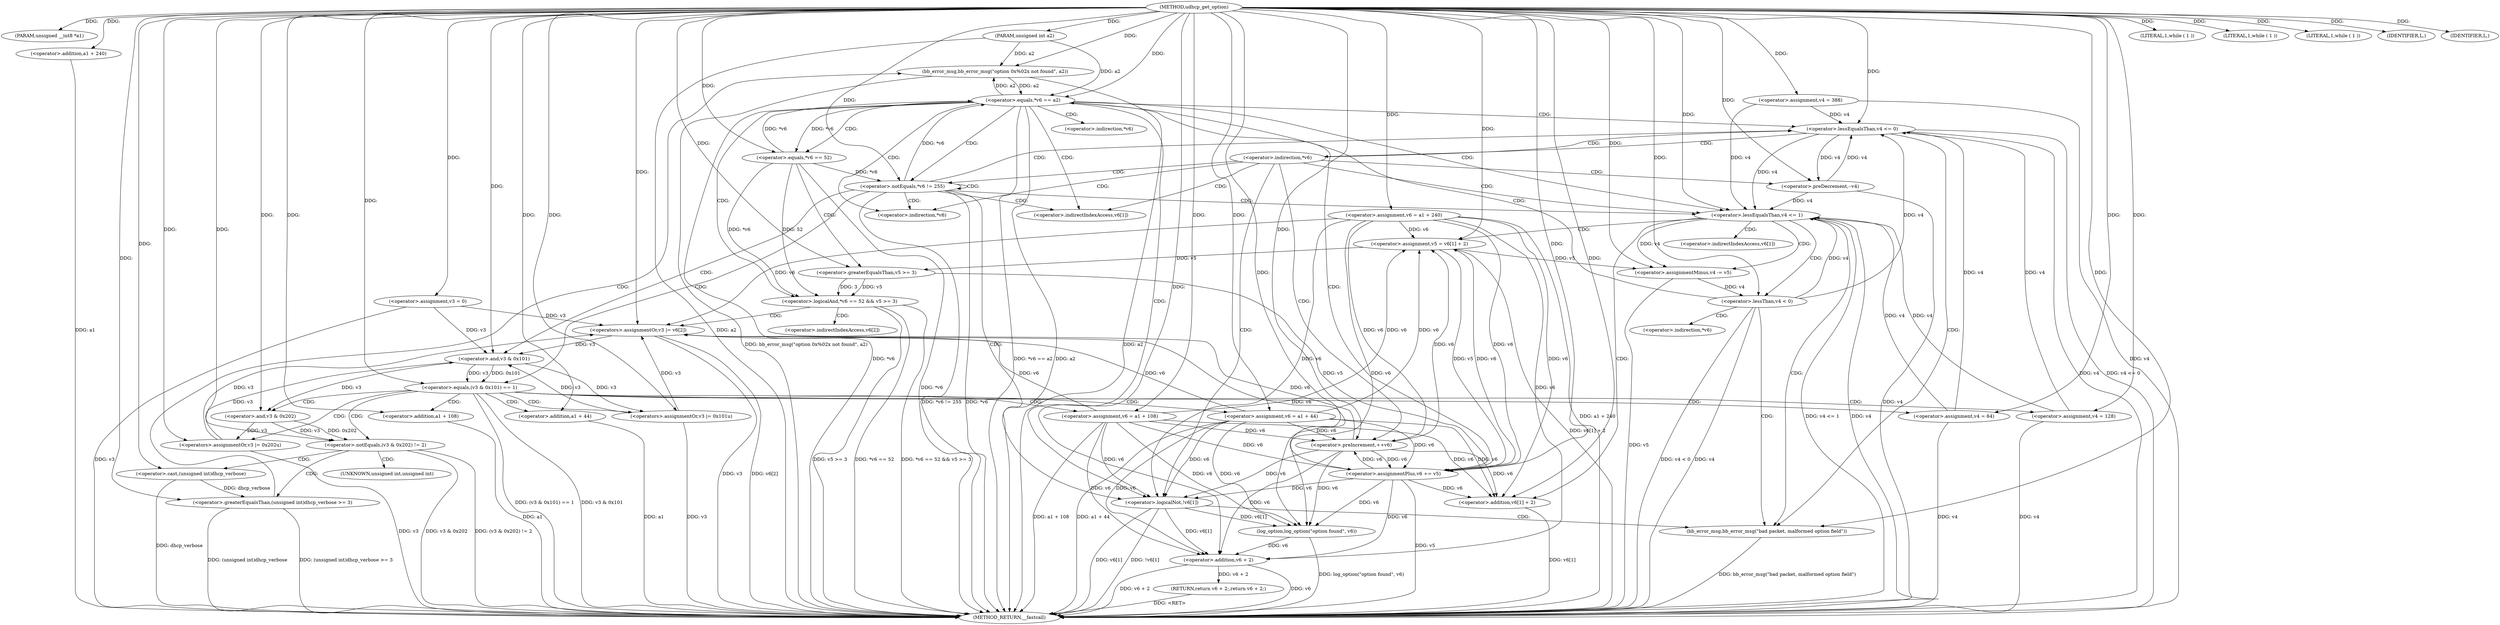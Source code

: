digraph udhcp_get_option {  
"1000105" [label = "(METHOD,udhcp_get_option)" ]
"1000260" [label = "(METHOD_RETURN,__fastcall)" ]
"1000106" [label = "(PARAM,unsigned __int8 *a1)" ]
"1000107" [label = "(PARAM,unsigned int a2)" ]
"1000113" [label = "(<operator>.assignment,v3 = 0)" ]
"1000116" [label = "(<operator>.assignment,v6 = a1 + 240)" ]
"1000118" [label = "(<operator>.addition,a1 + 240)" ]
"1000121" [label = "(<operator>.assignment,v4 = 388)" ]
"1000125" [label = "(LITERAL,1,while ( 1 ))" ]
"1000128" [label = "(LITERAL,1,while ( 1 ))" ]
"1000131" [label = "(LITERAL,1,while ( 1 ))" ]
"1000134" [label = "(<operator>.lessEqualsThan,v4 <= 0)" ]
"1000142" [label = "(<operator>.preDecrement,--v4)" ]
"1000144" [label = "(<operator>.preIncrement,++v6)" ]
"1000147" [label = "(<operator>.notEquals,*v6 != 255)" ]
"1000153" [label = "(<operator>.equals,(v3 & 0x101) == 1)" ]
"1000154" [label = "(<operator>.and,v3 & 0x101)" ]
"1000159" [label = "(<operators>.assignmentOr,v3 |= 0x101u)" ]
"1000162" [label = "(<operator>.assignment,v6 = a1 + 108)" ]
"1000164" [label = "(<operator>.addition,a1 + 108)" ]
"1000167" [label = "(<operator>.assignment,v4 = 128)" ]
"1000173" [label = "(<operator>.notEquals,(v3 & 0x202) != 2)" ]
"1000174" [label = "(<operator>.and,v3 & 0x202)" ]
"1000180" [label = "(<operator>.greaterEqualsThan,(unsigned int)dhcp_verbose >= 3)" ]
"1000181" [label = "(<operator>.cast,(unsigned int)dhcp_verbose)" ]
"1000185" [label = "(bb_error_msg,bb_error_msg(\"option 0x%02x not found\", a2))" ]
"1000188" [label = "(IDENTIFIER,L,)" ]
"1000189" [label = "(<operators>.assignmentOr,v3 |= 0x202u)" ]
"1000192" [label = "(<operator>.assignment,v6 = a1 + 44)" ]
"1000194" [label = "(<operator>.addition,a1 + 44)" ]
"1000197" [label = "(<operator>.assignment,v4 = 64)" ]
"1000201" [label = "(<operator>.lessEqualsThan,v4 <= 1)" ]
"1000205" [label = "(<operator>.assignment,v5 = v6[1] + 2)" ]
"1000207" [label = "(<operator>.addition,v6[1] + 2)" ]
"1000212" [label = "(<operator>.assignmentMinus,v4 -= v5)" ]
"1000216" [label = "(<operator>.lessThan,v4 < 0)" ]
"1000221" [label = "(<operator>.equals,*v6 == a2)" ]
"1000227" [label = "(<operator>.logicalAnd,*v6 == 52 && v5 >= 3)" ]
"1000228" [label = "(<operator>.equals,*v6 == 52)" ]
"1000232" [label = "(<operator>.greaterEqualsThan,v5 >= 3)" ]
"1000235" [label = "(<operators>.assignmentOr,v3 |= v6[2])" ]
"1000240" [label = "(<operator>.assignmentPlus,v6 += v5)" ]
"1000244" [label = "(<operator>.logicalNot,!v6[1])" ]
"1000250" [label = "(bb_error_msg,bb_error_msg(\"bad packet, malformed option field\"))" ]
"1000252" [label = "(IDENTIFIER,L,)" ]
"1000253" [label = "(log_option,log_option(\"option found\", v6))" ]
"1000256" [label = "(RETURN,return v6 + 2;,return v6 + 2;)" ]
"1000257" [label = "(<operator>.addition,v6 + 2)" ]
"1000139" [label = "(<operator>.indirection,*v6)" ]
"1000148" [label = "(<operator>.indirection,*v6)" ]
"1000182" [label = "(UNKNOWN,unsigned int,unsigned int)" ]
"1000208" [label = "(<operator>.indirectIndexAccess,v6[1])" ]
"1000222" [label = "(<operator>.indirection,*v6)" ]
"1000229" [label = "(<operator>.indirection,*v6)" ]
"1000237" [label = "(<operator>.indirectIndexAccess,v6[2])" ]
"1000245" [label = "(<operator>.indirectIndexAccess,v6[1])" ]
  "1000256" -> "1000260"  [ label = "DDG: <RET>"] 
  "1000173" -> "1000260"  [ label = "DDG: v3 & 0x202"] 
  "1000216" -> "1000260"  [ label = "DDG: v4"] 
  "1000134" -> "1000260"  [ label = "DDG: v4 <= 0"] 
  "1000197" -> "1000260"  [ label = "DDG: v4"] 
  "1000201" -> "1000260"  [ label = "DDG: v4 <= 1"] 
  "1000240" -> "1000260"  [ label = "DDG: v5"] 
  "1000180" -> "1000260"  [ label = "DDG: (unsigned int)dhcp_verbose"] 
  "1000162" -> "1000260"  [ label = "DDG: a1 + 108"] 
  "1000192" -> "1000260"  [ label = "DDG: a1 + 44"] 
  "1000142" -> "1000260"  [ label = "DDG: v4"] 
  "1000107" -> "1000260"  [ label = "DDG: a2"] 
  "1000244" -> "1000260"  [ label = "DDG: !v6[1]"] 
  "1000116" -> "1000260"  [ label = "DDG: a1 + 240"] 
  "1000121" -> "1000260"  [ label = "DDG: v4"] 
  "1000257" -> "1000260"  [ label = "DDG: v6"] 
  "1000228" -> "1000260"  [ label = "DDG: *v6"] 
  "1000221" -> "1000260"  [ label = "DDG: *v6 == a2"] 
  "1000212" -> "1000260"  [ label = "DDG: v5"] 
  "1000118" -> "1000260"  [ label = "DDG: a1"] 
  "1000250" -> "1000260"  [ label = "DDG: bb_error_msg(\"bad packet, malformed option field\")"] 
  "1000181" -> "1000260"  [ label = "DDG: dhcp_verbose"] 
  "1000227" -> "1000260"  [ label = "DDG: *v6 == 52 && v5 >= 3"] 
  "1000153" -> "1000260"  [ label = "DDG: (v3 & 0x101) == 1"] 
  "1000221" -> "1000260"  [ label = "DDG: a2"] 
  "1000180" -> "1000260"  [ label = "DDG: (unsigned int)dhcp_verbose >= 3"] 
  "1000147" -> "1000260"  [ label = "DDG: *v6 != 255"] 
  "1000147" -> "1000260"  [ label = "DDG: *v6"] 
  "1000253" -> "1000260"  [ label = "DDG: log_option(\"option found\", v6)"] 
  "1000235" -> "1000260"  [ label = "DDG: v3"] 
  "1000189" -> "1000260"  [ label = "DDG: v3"] 
  "1000235" -> "1000260"  [ label = "DDG: v6[2]"] 
  "1000227" -> "1000260"  [ label = "DDG: v5 >= 3"] 
  "1000185" -> "1000260"  [ label = "DDG: bb_error_msg(\"option 0x%02x not found\", a2)"] 
  "1000205" -> "1000260"  [ label = "DDG: v6[1] + 2"] 
  "1000221" -> "1000260"  [ label = "DDG: *v6"] 
  "1000257" -> "1000260"  [ label = "DDG: v6 + 2"] 
  "1000207" -> "1000260"  [ label = "DDG: v6[1]"] 
  "1000134" -> "1000260"  [ label = "DDG: v4"] 
  "1000185" -> "1000260"  [ label = "DDG: a2"] 
  "1000227" -> "1000260"  [ label = "DDG: *v6 == 52"] 
  "1000113" -> "1000260"  [ label = "DDG: v3"] 
  "1000216" -> "1000260"  [ label = "DDG: v4 < 0"] 
  "1000173" -> "1000260"  [ label = "DDG: (v3 & 0x202) != 2"] 
  "1000159" -> "1000260"  [ label = "DDG: v3"] 
  "1000194" -> "1000260"  [ label = "DDG: a1"] 
  "1000201" -> "1000260"  [ label = "DDG: v4"] 
  "1000153" -> "1000260"  [ label = "DDG: v3 & 0x101"] 
  "1000244" -> "1000260"  [ label = "DDG: v6[1]"] 
  "1000167" -> "1000260"  [ label = "DDG: v4"] 
  "1000164" -> "1000260"  [ label = "DDG: a1"] 
  "1000105" -> "1000106"  [ label = "DDG: "] 
  "1000105" -> "1000107"  [ label = "DDG: "] 
  "1000105" -> "1000113"  [ label = "DDG: "] 
  "1000105" -> "1000116"  [ label = "DDG: "] 
  "1000105" -> "1000118"  [ label = "DDG: "] 
  "1000105" -> "1000121"  [ label = "DDG: "] 
  "1000105" -> "1000125"  [ label = "DDG: "] 
  "1000105" -> "1000128"  [ label = "DDG: "] 
  "1000105" -> "1000131"  [ label = "DDG: "] 
  "1000142" -> "1000134"  [ label = "DDG: v4"] 
  "1000121" -> "1000134"  [ label = "DDG: v4"] 
  "1000216" -> "1000134"  [ label = "DDG: v4"] 
  "1000197" -> "1000134"  [ label = "DDG: v4"] 
  "1000167" -> "1000134"  [ label = "DDG: v4"] 
  "1000105" -> "1000134"  [ label = "DDG: "] 
  "1000134" -> "1000142"  [ label = "DDG: v4"] 
  "1000105" -> "1000142"  [ label = "DDG: "] 
  "1000240" -> "1000144"  [ label = "DDG: v6"] 
  "1000192" -> "1000144"  [ label = "DDG: v6"] 
  "1000116" -> "1000144"  [ label = "DDG: v6"] 
  "1000162" -> "1000144"  [ label = "DDG: v6"] 
  "1000105" -> "1000144"  [ label = "DDG: "] 
  "1000228" -> "1000147"  [ label = "DDG: *v6"] 
  "1000105" -> "1000147"  [ label = "DDG: "] 
  "1000154" -> "1000153"  [ label = "DDG: v3"] 
  "1000154" -> "1000153"  [ label = "DDG: 0x101"] 
  "1000235" -> "1000154"  [ label = "DDG: v3"] 
  "1000189" -> "1000154"  [ label = "DDG: v3"] 
  "1000113" -> "1000154"  [ label = "DDG: v3"] 
  "1000159" -> "1000154"  [ label = "DDG: v3"] 
  "1000105" -> "1000154"  [ label = "DDG: "] 
  "1000105" -> "1000153"  [ label = "DDG: "] 
  "1000105" -> "1000159"  [ label = "DDG: "] 
  "1000154" -> "1000159"  [ label = "DDG: v3"] 
  "1000105" -> "1000162"  [ label = "DDG: "] 
  "1000105" -> "1000164"  [ label = "DDG: "] 
  "1000105" -> "1000167"  [ label = "DDG: "] 
  "1000174" -> "1000173"  [ label = "DDG: v3"] 
  "1000174" -> "1000173"  [ label = "DDG: 0x202"] 
  "1000154" -> "1000174"  [ label = "DDG: v3"] 
  "1000105" -> "1000174"  [ label = "DDG: "] 
  "1000105" -> "1000173"  [ label = "DDG: "] 
  "1000181" -> "1000180"  [ label = "DDG: dhcp_verbose"] 
  "1000105" -> "1000181"  [ label = "DDG: "] 
  "1000105" -> "1000180"  [ label = "DDG: "] 
  "1000105" -> "1000185"  [ label = "DDG: "] 
  "1000221" -> "1000185"  [ label = "DDG: a2"] 
  "1000107" -> "1000185"  [ label = "DDG: a2"] 
  "1000105" -> "1000188"  [ label = "DDG: "] 
  "1000105" -> "1000189"  [ label = "DDG: "] 
  "1000174" -> "1000189"  [ label = "DDG: v3"] 
  "1000105" -> "1000192"  [ label = "DDG: "] 
  "1000105" -> "1000194"  [ label = "DDG: "] 
  "1000105" -> "1000197"  [ label = "DDG: "] 
  "1000142" -> "1000201"  [ label = "DDG: v4"] 
  "1000121" -> "1000201"  [ label = "DDG: v4"] 
  "1000216" -> "1000201"  [ label = "DDG: v4"] 
  "1000197" -> "1000201"  [ label = "DDG: v4"] 
  "1000134" -> "1000201"  [ label = "DDG: v4"] 
  "1000167" -> "1000201"  [ label = "DDG: v4"] 
  "1000105" -> "1000201"  [ label = "DDG: "] 
  "1000240" -> "1000205"  [ label = "DDG: v6"] 
  "1000192" -> "1000205"  [ label = "DDG: v6"] 
  "1000144" -> "1000205"  [ label = "DDG: v6"] 
  "1000116" -> "1000205"  [ label = "DDG: v6"] 
  "1000162" -> "1000205"  [ label = "DDG: v6"] 
  "1000105" -> "1000205"  [ label = "DDG: "] 
  "1000240" -> "1000207"  [ label = "DDG: v6"] 
  "1000192" -> "1000207"  [ label = "DDG: v6"] 
  "1000144" -> "1000207"  [ label = "DDG: v6"] 
  "1000116" -> "1000207"  [ label = "DDG: v6"] 
  "1000162" -> "1000207"  [ label = "DDG: v6"] 
  "1000105" -> "1000207"  [ label = "DDG: "] 
  "1000205" -> "1000212"  [ label = "DDG: v5"] 
  "1000105" -> "1000212"  [ label = "DDG: "] 
  "1000201" -> "1000212"  [ label = "DDG: v4"] 
  "1000212" -> "1000216"  [ label = "DDG: v4"] 
  "1000105" -> "1000216"  [ label = "DDG: "] 
  "1000228" -> "1000221"  [ label = "DDG: *v6"] 
  "1000147" -> "1000221"  [ label = "DDG: *v6"] 
  "1000185" -> "1000221"  [ label = "DDG: a2"] 
  "1000107" -> "1000221"  [ label = "DDG: a2"] 
  "1000105" -> "1000221"  [ label = "DDG: "] 
  "1000228" -> "1000227"  [ label = "DDG: *v6"] 
  "1000228" -> "1000227"  [ label = "DDG: 52"] 
  "1000221" -> "1000228"  [ label = "DDG: *v6"] 
  "1000105" -> "1000228"  [ label = "DDG: "] 
  "1000232" -> "1000227"  [ label = "DDG: v5"] 
  "1000232" -> "1000227"  [ label = "DDG: 3"] 
  "1000105" -> "1000232"  [ label = "DDG: "] 
  "1000205" -> "1000232"  [ label = "DDG: v5"] 
  "1000240" -> "1000235"  [ label = "DDG: v6"] 
  "1000192" -> "1000235"  [ label = "DDG: v6"] 
  "1000144" -> "1000235"  [ label = "DDG: v6"] 
  "1000116" -> "1000235"  [ label = "DDG: v6"] 
  "1000162" -> "1000235"  [ label = "DDG: v6"] 
  "1000189" -> "1000235"  [ label = "DDG: v3"] 
  "1000113" -> "1000235"  [ label = "DDG: v3"] 
  "1000159" -> "1000235"  [ label = "DDG: v3"] 
  "1000105" -> "1000235"  [ label = "DDG: "] 
  "1000232" -> "1000240"  [ label = "DDG: v5"] 
  "1000105" -> "1000240"  [ label = "DDG: "] 
  "1000205" -> "1000240"  [ label = "DDG: v5"] 
  "1000192" -> "1000240"  [ label = "DDG: v6"] 
  "1000144" -> "1000240"  [ label = "DDG: v6"] 
  "1000116" -> "1000240"  [ label = "DDG: v6"] 
  "1000162" -> "1000240"  [ label = "DDG: v6"] 
  "1000240" -> "1000244"  [ label = "DDG: v6"] 
  "1000192" -> "1000244"  [ label = "DDG: v6"] 
  "1000144" -> "1000244"  [ label = "DDG: v6"] 
  "1000116" -> "1000244"  [ label = "DDG: v6"] 
  "1000162" -> "1000244"  [ label = "DDG: v6"] 
  "1000105" -> "1000250"  [ label = "DDG: "] 
  "1000105" -> "1000252"  [ label = "DDG: "] 
  "1000105" -> "1000253"  [ label = "DDG: "] 
  "1000240" -> "1000253"  [ label = "DDG: v6"] 
  "1000192" -> "1000253"  [ label = "DDG: v6"] 
  "1000144" -> "1000253"  [ label = "DDG: v6"] 
  "1000244" -> "1000253"  [ label = "DDG: v6[1]"] 
  "1000116" -> "1000253"  [ label = "DDG: v6"] 
  "1000162" -> "1000253"  [ label = "DDG: v6"] 
  "1000257" -> "1000256"  [ label = "DDG: v6 + 2"] 
  "1000253" -> "1000257"  [ label = "DDG: v6"] 
  "1000244" -> "1000257"  [ label = "DDG: v6[1]"] 
  "1000105" -> "1000257"  [ label = "DDG: "] 
  "1000240" -> "1000257"  [ label = "DDG: v6"] 
  "1000192" -> "1000257"  [ label = "DDG: v6"] 
  "1000144" -> "1000257"  [ label = "DDG: v6"] 
  "1000116" -> "1000257"  [ label = "DDG: v6"] 
  "1000162" -> "1000257"  [ label = "DDG: v6"] 
  "1000134" -> "1000250"  [ label = "CDG: "] 
  "1000134" -> "1000139"  [ label = "CDG: "] 
  "1000139" -> "1000144"  [ label = "CDG: "] 
  "1000139" -> "1000142"  [ label = "CDG: "] 
  "1000139" -> "1000201"  [ label = "CDG: "] 
  "1000139" -> "1000245"  [ label = "CDG: "] 
  "1000139" -> "1000244"  [ label = "CDG: "] 
  "1000139" -> "1000148"  [ label = "CDG: "] 
  "1000139" -> "1000147"  [ label = "CDG: "] 
  "1000139" -> "1000134"  [ label = "CDG: "] 
  "1000147" -> "1000154"  [ label = "CDG: "] 
  "1000147" -> "1000153"  [ label = "CDG: "] 
  "1000147" -> "1000201"  [ label = "CDG: "] 
  "1000147" -> "1000134"  [ label = "CDG: "] 
  "1000147" -> "1000148"  [ label = "CDG: "] 
  "1000147" -> "1000147"  [ label = "CDG: "] 
  "1000147" -> "1000245"  [ label = "CDG: "] 
  "1000147" -> "1000244"  [ label = "CDG: "] 
  "1000153" -> "1000174"  [ label = "CDG: "] 
  "1000153" -> "1000173"  [ label = "CDG: "] 
  "1000153" -> "1000167"  [ label = "CDG: "] 
  "1000153" -> "1000164"  [ label = "CDG: "] 
  "1000153" -> "1000162"  [ label = "CDG: "] 
  "1000153" -> "1000192"  [ label = "CDG: "] 
  "1000153" -> "1000189"  [ label = "CDG: "] 
  "1000153" -> "1000197"  [ label = "CDG: "] 
  "1000153" -> "1000194"  [ label = "CDG: "] 
  "1000153" -> "1000159"  [ label = "CDG: "] 
  "1000173" -> "1000182"  [ label = "CDG: "] 
  "1000173" -> "1000181"  [ label = "CDG: "] 
  "1000173" -> "1000180"  [ label = "CDG: "] 
  "1000180" -> "1000185"  [ label = "CDG: "] 
  "1000201" -> "1000208"  [ label = "CDG: "] 
  "1000201" -> "1000207"  [ label = "CDG: "] 
  "1000201" -> "1000205"  [ label = "CDG: "] 
  "1000201" -> "1000216"  [ label = "CDG: "] 
  "1000201" -> "1000212"  [ label = "CDG: "] 
  "1000201" -> "1000250"  [ label = "CDG: "] 
  "1000216" -> "1000222"  [ label = "CDG: "] 
  "1000216" -> "1000221"  [ label = "CDG: "] 
  "1000216" -> "1000250"  [ label = "CDG: "] 
  "1000221" -> "1000240"  [ label = "CDG: "] 
  "1000221" -> "1000229"  [ label = "CDG: "] 
  "1000221" -> "1000228"  [ label = "CDG: "] 
  "1000221" -> "1000227"  [ label = "CDG: "] 
  "1000221" -> "1000245"  [ label = "CDG: "] 
  "1000221" -> "1000244"  [ label = "CDG: "] 
  "1000221" -> "1000201"  [ label = "CDG: "] 
  "1000221" -> "1000134"  [ label = "CDG: "] 
  "1000221" -> "1000148"  [ label = "CDG: "] 
  "1000221" -> "1000147"  [ label = "CDG: "] 
  "1000227" -> "1000237"  [ label = "CDG: "] 
  "1000227" -> "1000235"  [ label = "CDG: "] 
  "1000228" -> "1000232"  [ label = "CDG: "] 
  "1000244" -> "1000250"  [ label = "CDG: "] 
}
